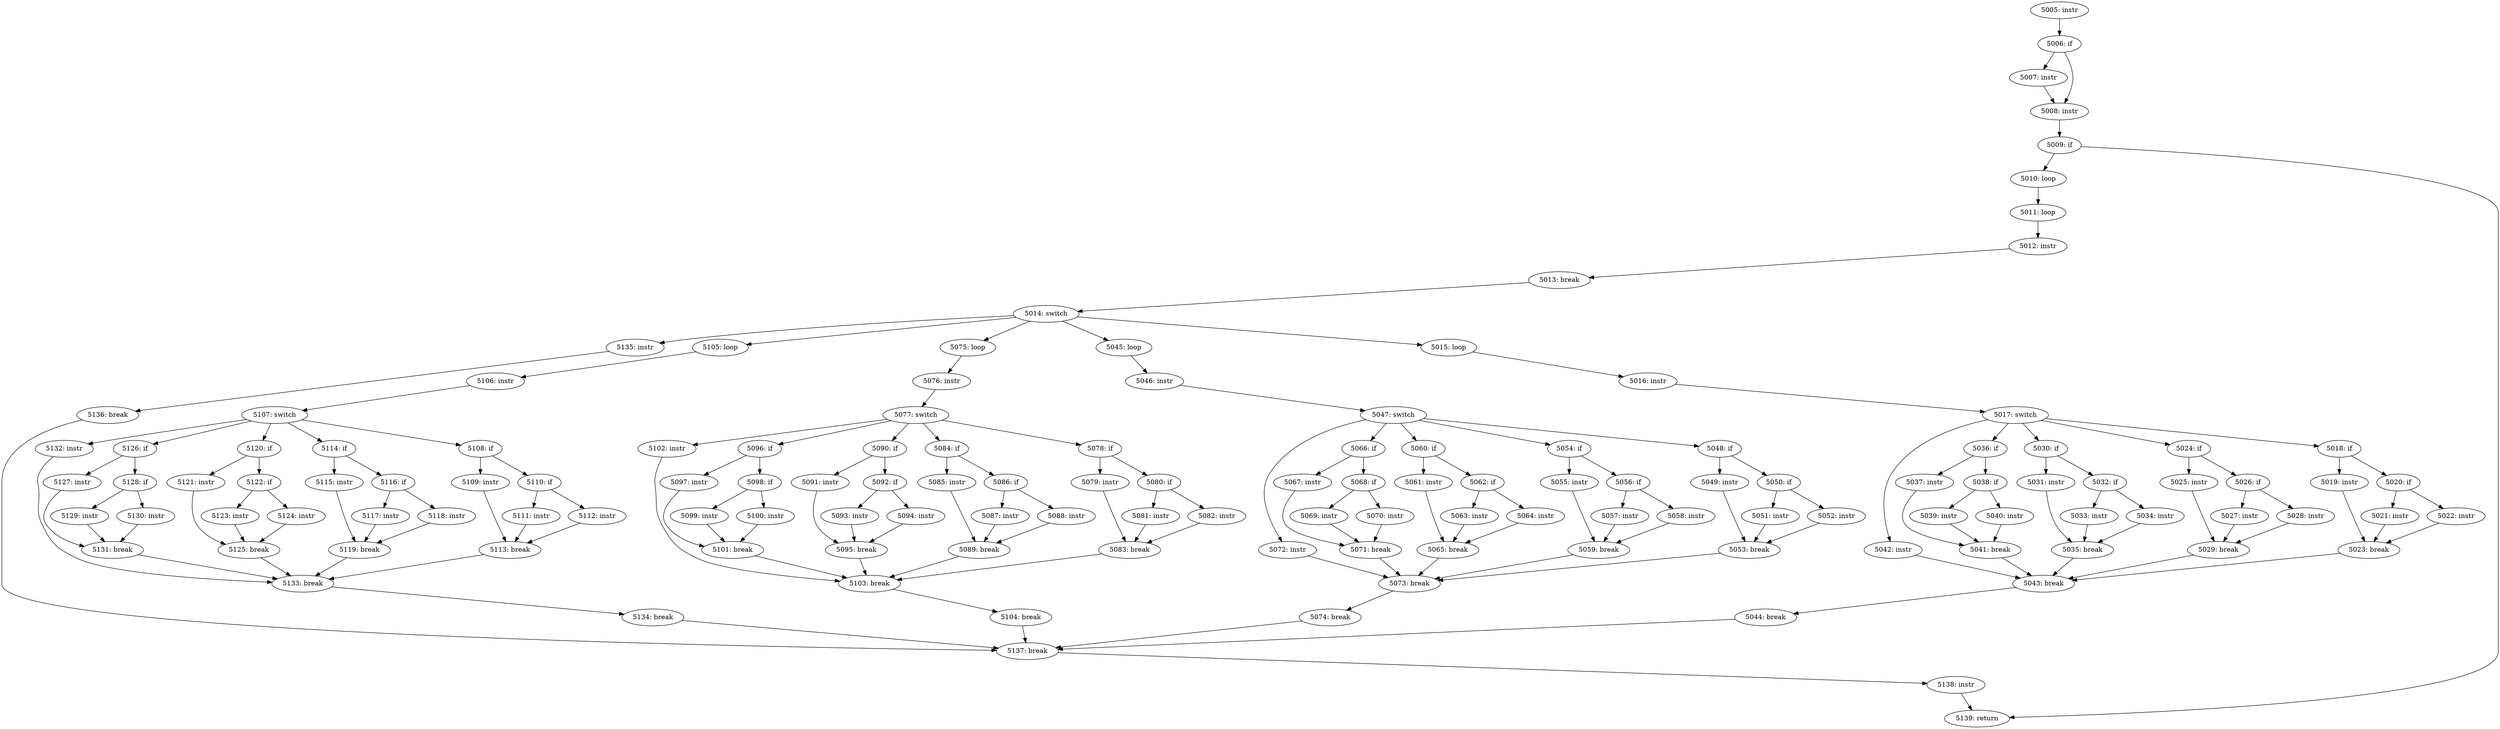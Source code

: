 digraph CFG_tcp_send_challenge_ack {
5005 [label="5005: instr"]
	5005 -> 5006
5006 [label="5006: if"]
	5006 -> 5007
	5006 -> 5008
5007 [label="5007: instr"]
	5007 -> 5008
5008 [label="5008: instr"]
	5008 -> 5009
5009 [label="5009: if"]
	5009 -> 5010
	5009 -> 5139
5010 [label="5010: loop"]
	5010 -> 5011
5011 [label="5011: loop"]
	5011 -> 5012
5012 [label="5012: instr"]
	5012 -> 5013
5013 [label="5013: break"]
	5013 -> 5014
5014 [label="5014: switch"]
	5014 -> 5135
	5014 -> 5105
	5014 -> 5075
	5014 -> 5045
	5014 -> 5015
5015 [label="5015: loop"]
	5015 -> 5016
5016 [label="5016: instr"]
	5016 -> 5017
5017 [label="5017: switch"]
	5017 -> 5042
	5017 -> 5036
	5017 -> 5030
	5017 -> 5024
	5017 -> 5018
5018 [label="5018: if"]
	5018 -> 5019
	5018 -> 5020
5019 [label="5019: instr"]
	5019 -> 5023
5020 [label="5020: if"]
	5020 -> 5021
	5020 -> 5022
5021 [label="5021: instr"]
	5021 -> 5023
5022 [label="5022: instr"]
	5022 -> 5023
5023 [label="5023: break"]
	5023 -> 5043
5024 [label="5024: if"]
	5024 -> 5025
	5024 -> 5026
5025 [label="5025: instr"]
	5025 -> 5029
5026 [label="5026: if"]
	5026 -> 5027
	5026 -> 5028
5027 [label="5027: instr"]
	5027 -> 5029
5028 [label="5028: instr"]
	5028 -> 5029
5029 [label="5029: break"]
	5029 -> 5043
5030 [label="5030: if"]
	5030 -> 5031
	5030 -> 5032
5031 [label="5031: instr"]
	5031 -> 5035
5032 [label="5032: if"]
	5032 -> 5033
	5032 -> 5034
5033 [label="5033: instr"]
	5033 -> 5035
5034 [label="5034: instr"]
	5034 -> 5035
5035 [label="5035: break"]
	5035 -> 5043
5036 [label="5036: if"]
	5036 -> 5037
	5036 -> 5038
5037 [label="5037: instr"]
	5037 -> 5041
5038 [label="5038: if"]
	5038 -> 5039
	5038 -> 5040
5039 [label="5039: instr"]
	5039 -> 5041
5040 [label="5040: instr"]
	5040 -> 5041
5041 [label="5041: break"]
	5041 -> 5043
5042 [label="5042: instr"]
	5042 -> 5043
5043 [label="5043: break"]
	5043 -> 5044
5044 [label="5044: break"]
	5044 -> 5137
5045 [label="5045: loop"]
	5045 -> 5046
5046 [label="5046: instr"]
	5046 -> 5047
5047 [label="5047: switch"]
	5047 -> 5072
	5047 -> 5066
	5047 -> 5060
	5047 -> 5054
	5047 -> 5048
5048 [label="5048: if"]
	5048 -> 5049
	5048 -> 5050
5049 [label="5049: instr"]
	5049 -> 5053
5050 [label="5050: if"]
	5050 -> 5051
	5050 -> 5052
5051 [label="5051: instr"]
	5051 -> 5053
5052 [label="5052: instr"]
	5052 -> 5053
5053 [label="5053: break"]
	5053 -> 5073
5054 [label="5054: if"]
	5054 -> 5055
	5054 -> 5056
5055 [label="5055: instr"]
	5055 -> 5059
5056 [label="5056: if"]
	5056 -> 5057
	5056 -> 5058
5057 [label="5057: instr"]
	5057 -> 5059
5058 [label="5058: instr"]
	5058 -> 5059
5059 [label="5059: break"]
	5059 -> 5073
5060 [label="5060: if"]
	5060 -> 5061
	5060 -> 5062
5061 [label="5061: instr"]
	5061 -> 5065
5062 [label="5062: if"]
	5062 -> 5063
	5062 -> 5064
5063 [label="5063: instr"]
	5063 -> 5065
5064 [label="5064: instr"]
	5064 -> 5065
5065 [label="5065: break"]
	5065 -> 5073
5066 [label="5066: if"]
	5066 -> 5067
	5066 -> 5068
5067 [label="5067: instr"]
	5067 -> 5071
5068 [label="5068: if"]
	5068 -> 5069
	5068 -> 5070
5069 [label="5069: instr"]
	5069 -> 5071
5070 [label="5070: instr"]
	5070 -> 5071
5071 [label="5071: break"]
	5071 -> 5073
5072 [label="5072: instr"]
	5072 -> 5073
5073 [label="5073: break"]
	5073 -> 5074
5074 [label="5074: break"]
	5074 -> 5137
5075 [label="5075: loop"]
	5075 -> 5076
5076 [label="5076: instr"]
	5076 -> 5077
5077 [label="5077: switch"]
	5077 -> 5102
	5077 -> 5096
	5077 -> 5090
	5077 -> 5084
	5077 -> 5078
5078 [label="5078: if"]
	5078 -> 5079
	5078 -> 5080
5079 [label="5079: instr"]
	5079 -> 5083
5080 [label="5080: if"]
	5080 -> 5081
	5080 -> 5082
5081 [label="5081: instr"]
	5081 -> 5083
5082 [label="5082: instr"]
	5082 -> 5083
5083 [label="5083: break"]
	5083 -> 5103
5084 [label="5084: if"]
	5084 -> 5085
	5084 -> 5086
5085 [label="5085: instr"]
	5085 -> 5089
5086 [label="5086: if"]
	5086 -> 5087
	5086 -> 5088
5087 [label="5087: instr"]
	5087 -> 5089
5088 [label="5088: instr"]
	5088 -> 5089
5089 [label="5089: break"]
	5089 -> 5103
5090 [label="5090: if"]
	5090 -> 5091
	5090 -> 5092
5091 [label="5091: instr"]
	5091 -> 5095
5092 [label="5092: if"]
	5092 -> 5093
	5092 -> 5094
5093 [label="5093: instr"]
	5093 -> 5095
5094 [label="5094: instr"]
	5094 -> 5095
5095 [label="5095: break"]
	5095 -> 5103
5096 [label="5096: if"]
	5096 -> 5097
	5096 -> 5098
5097 [label="5097: instr"]
	5097 -> 5101
5098 [label="5098: if"]
	5098 -> 5099
	5098 -> 5100
5099 [label="5099: instr"]
	5099 -> 5101
5100 [label="5100: instr"]
	5100 -> 5101
5101 [label="5101: break"]
	5101 -> 5103
5102 [label="5102: instr"]
	5102 -> 5103
5103 [label="5103: break"]
	5103 -> 5104
5104 [label="5104: break"]
	5104 -> 5137
5105 [label="5105: loop"]
	5105 -> 5106
5106 [label="5106: instr"]
	5106 -> 5107
5107 [label="5107: switch"]
	5107 -> 5132
	5107 -> 5126
	5107 -> 5120
	5107 -> 5114
	5107 -> 5108
5108 [label="5108: if"]
	5108 -> 5109
	5108 -> 5110
5109 [label="5109: instr"]
	5109 -> 5113
5110 [label="5110: if"]
	5110 -> 5111
	5110 -> 5112
5111 [label="5111: instr"]
	5111 -> 5113
5112 [label="5112: instr"]
	5112 -> 5113
5113 [label="5113: break"]
	5113 -> 5133
5114 [label="5114: if"]
	5114 -> 5115
	5114 -> 5116
5115 [label="5115: instr"]
	5115 -> 5119
5116 [label="5116: if"]
	5116 -> 5117
	5116 -> 5118
5117 [label="5117: instr"]
	5117 -> 5119
5118 [label="5118: instr"]
	5118 -> 5119
5119 [label="5119: break"]
	5119 -> 5133
5120 [label="5120: if"]
	5120 -> 5121
	5120 -> 5122
5121 [label="5121: instr"]
	5121 -> 5125
5122 [label="5122: if"]
	5122 -> 5123
	5122 -> 5124
5123 [label="5123: instr"]
	5123 -> 5125
5124 [label="5124: instr"]
	5124 -> 5125
5125 [label="5125: break"]
	5125 -> 5133
5126 [label="5126: if"]
	5126 -> 5127
	5126 -> 5128
5127 [label="5127: instr"]
	5127 -> 5131
5128 [label="5128: if"]
	5128 -> 5129
	5128 -> 5130
5129 [label="5129: instr"]
	5129 -> 5131
5130 [label="5130: instr"]
	5130 -> 5131
5131 [label="5131: break"]
	5131 -> 5133
5132 [label="5132: instr"]
	5132 -> 5133
5133 [label="5133: break"]
	5133 -> 5134
5134 [label="5134: break"]
	5134 -> 5137
5135 [label="5135: instr"]
	5135 -> 5136
5136 [label="5136: break"]
	5136 -> 5137
5137 [label="5137: break"]
	5137 -> 5138
5138 [label="5138: instr"]
	5138 -> 5139
5139 [label="5139: return"]
	
}

